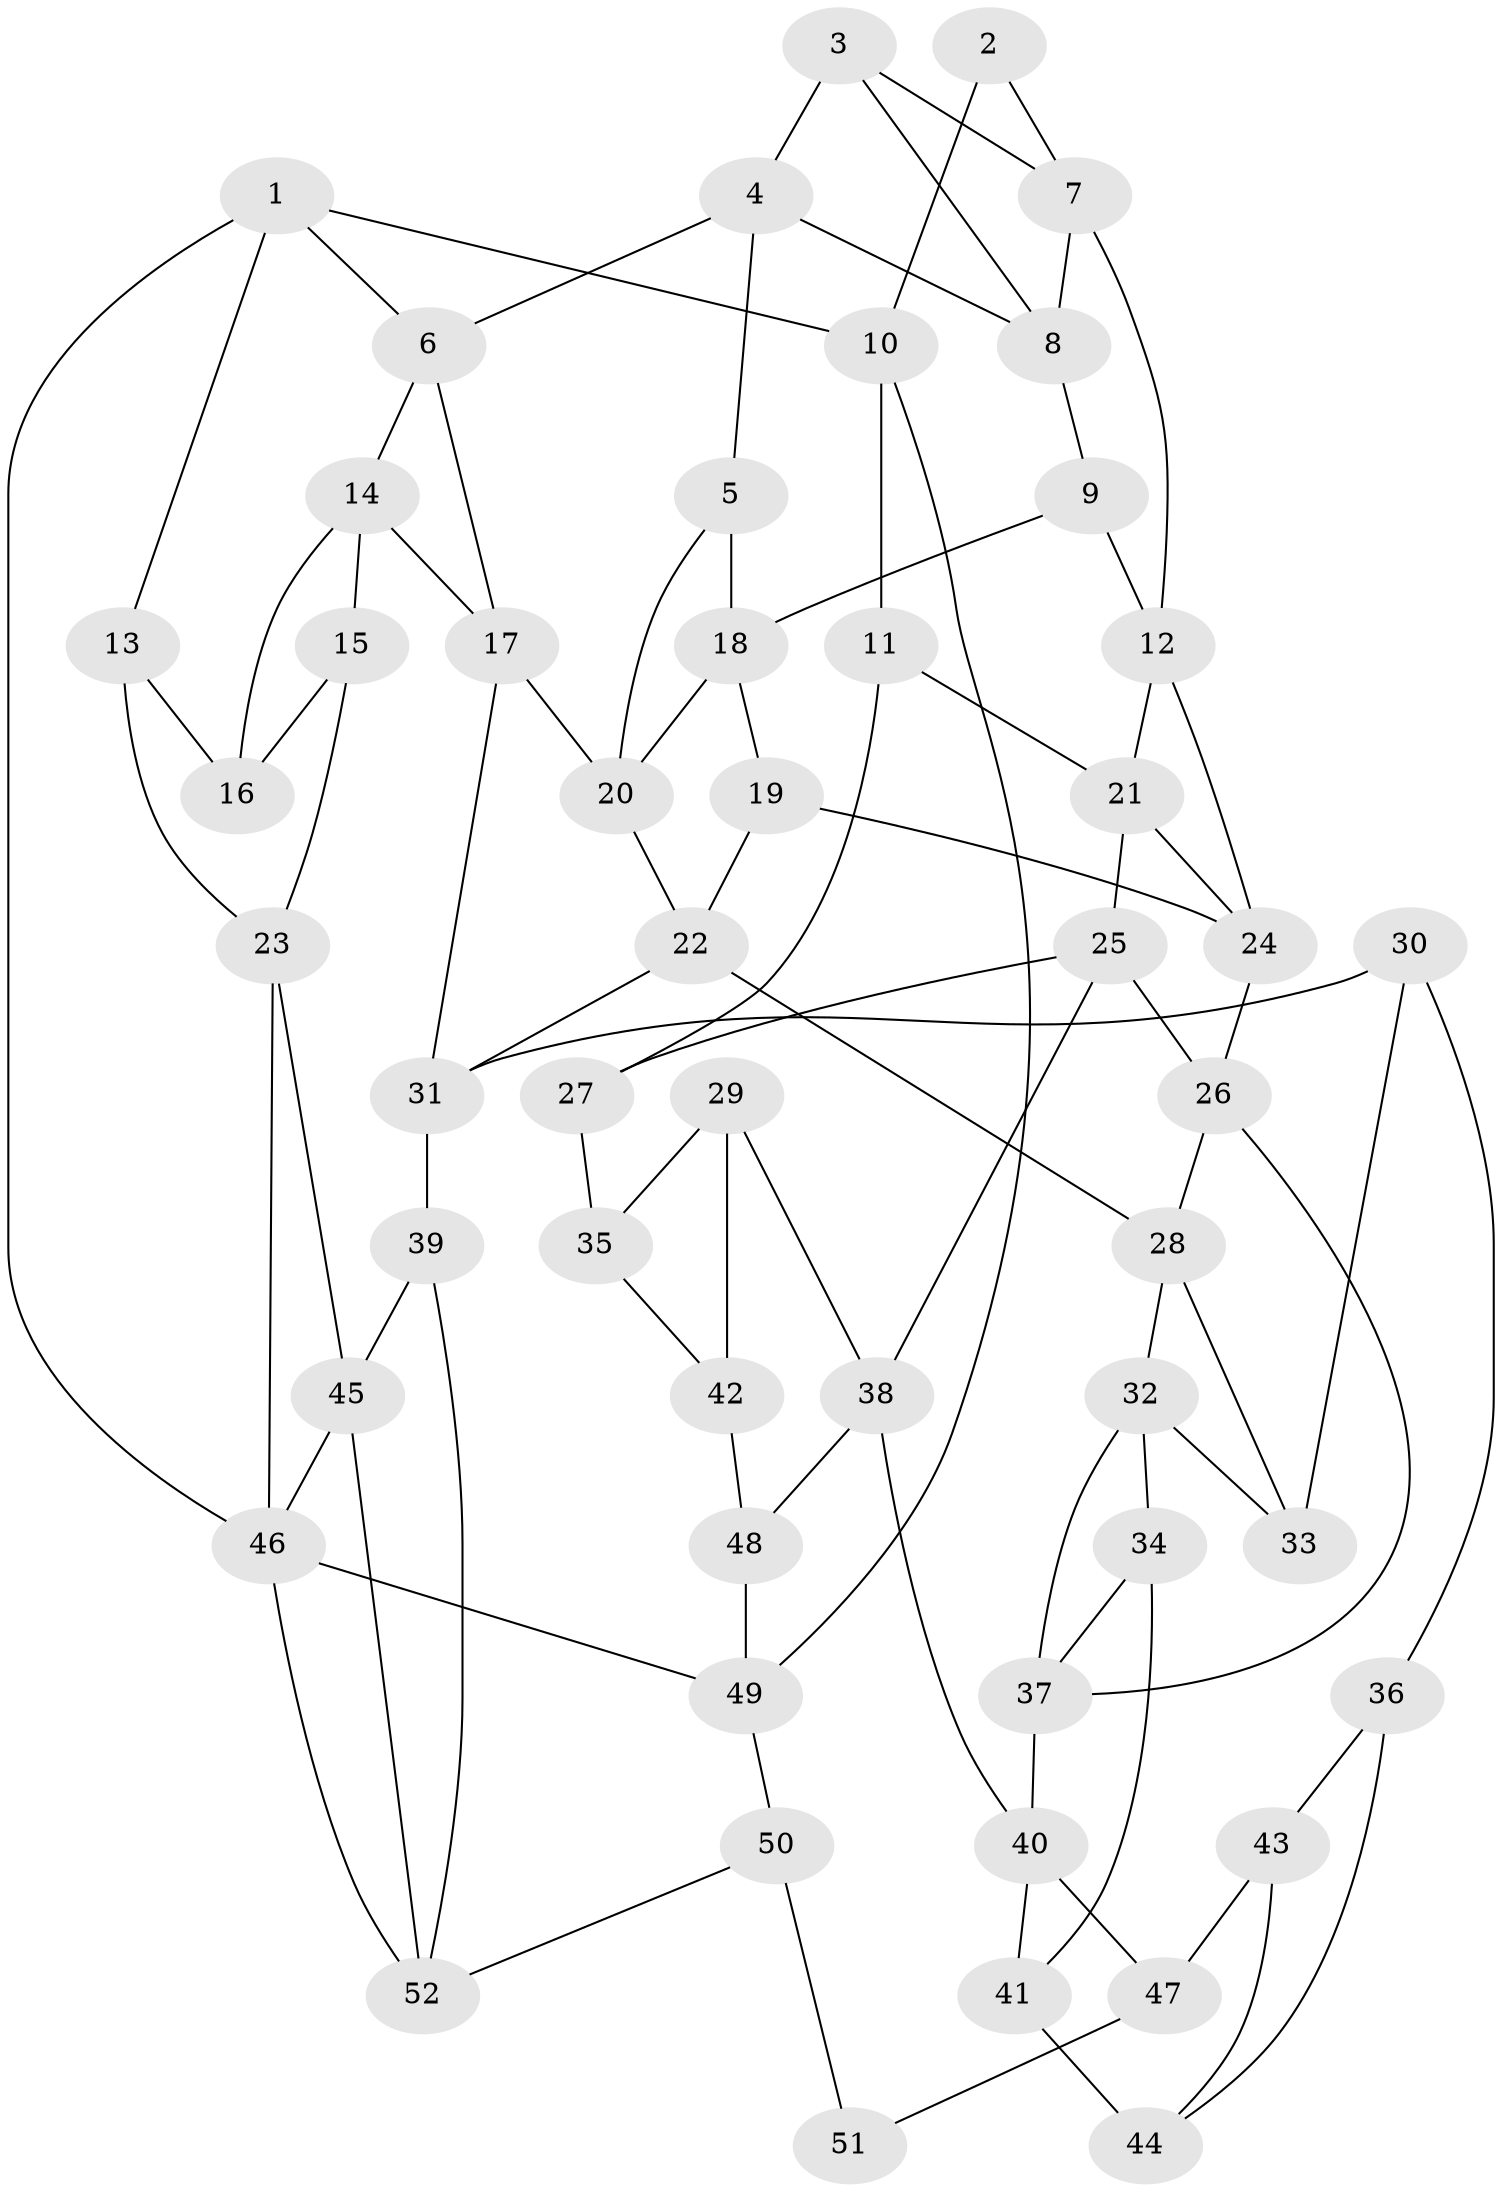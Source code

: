 // original degree distribution, {3: 0.028846153846153848, 6: 0.27884615384615385, 4: 0.27884615384615385, 5: 0.41346153846153844}
// Generated by graph-tools (version 1.1) at 2025/03/03/09/25 03:03:13]
// undirected, 52 vertices, 91 edges
graph export_dot {
graph [start="1"]
  node [color=gray90,style=filled];
  1;
  2;
  3;
  4;
  5;
  6;
  7;
  8;
  9;
  10;
  11;
  12;
  13;
  14;
  15;
  16;
  17;
  18;
  19;
  20;
  21;
  22;
  23;
  24;
  25;
  26;
  27;
  28;
  29;
  30;
  31;
  32;
  33;
  34;
  35;
  36;
  37;
  38;
  39;
  40;
  41;
  42;
  43;
  44;
  45;
  46;
  47;
  48;
  49;
  50;
  51;
  52;
  1 -- 6 [weight=1.0];
  1 -- 10 [weight=1.0];
  1 -- 13 [weight=1.0];
  1 -- 46 [weight=1.0];
  2 -- 7 [weight=1.0];
  2 -- 10 [weight=2.0];
  3 -- 4 [weight=1.0];
  3 -- 7 [weight=1.0];
  3 -- 8 [weight=1.0];
  4 -- 5 [weight=1.0];
  4 -- 6 [weight=1.0];
  4 -- 8 [weight=1.0];
  5 -- 18 [weight=1.0];
  5 -- 20 [weight=1.0];
  6 -- 14 [weight=1.0];
  6 -- 17 [weight=1.0];
  7 -- 8 [weight=1.0];
  7 -- 12 [weight=1.0];
  8 -- 9 [weight=1.0];
  9 -- 12 [weight=1.0];
  9 -- 18 [weight=1.0];
  10 -- 11 [weight=1.0];
  10 -- 49 [weight=1.0];
  11 -- 21 [weight=1.0];
  11 -- 27 [weight=1.0];
  12 -- 21 [weight=1.0];
  12 -- 24 [weight=1.0];
  13 -- 16 [weight=2.0];
  13 -- 23 [weight=1.0];
  14 -- 15 [weight=1.0];
  14 -- 16 [weight=1.0];
  14 -- 17 [weight=1.0];
  15 -- 16 [weight=1.0];
  15 -- 23 [weight=1.0];
  17 -- 20 [weight=1.0];
  17 -- 31 [weight=1.0];
  18 -- 19 [weight=1.0];
  18 -- 20 [weight=1.0];
  19 -- 22 [weight=1.0];
  19 -- 24 [weight=1.0];
  20 -- 22 [weight=1.0];
  21 -- 24 [weight=1.0];
  21 -- 25 [weight=1.0];
  22 -- 28 [weight=1.0];
  22 -- 31 [weight=1.0];
  23 -- 45 [weight=1.0];
  23 -- 46 [weight=1.0];
  24 -- 26 [weight=1.0];
  25 -- 26 [weight=1.0];
  25 -- 27 [weight=1.0];
  25 -- 38 [weight=1.0];
  26 -- 28 [weight=1.0];
  26 -- 37 [weight=1.0];
  27 -- 35 [weight=2.0];
  28 -- 32 [weight=1.0];
  28 -- 33 [weight=1.0];
  29 -- 35 [weight=1.0];
  29 -- 38 [weight=1.0];
  29 -- 42 [weight=1.0];
  30 -- 31 [weight=1.0];
  30 -- 33 [weight=1.0];
  30 -- 36 [weight=1.0];
  31 -- 39 [weight=1.0];
  32 -- 33 [weight=1.0];
  32 -- 34 [weight=1.0];
  32 -- 37 [weight=1.0];
  34 -- 37 [weight=1.0];
  34 -- 41 [weight=1.0];
  35 -- 42 [weight=1.0];
  36 -- 43 [weight=1.0];
  36 -- 44 [weight=1.0];
  37 -- 40 [weight=1.0];
  38 -- 40 [weight=1.0];
  38 -- 48 [weight=1.0];
  39 -- 45 [weight=1.0];
  39 -- 52 [weight=1.0];
  40 -- 41 [weight=1.0];
  40 -- 47 [weight=1.0];
  41 -- 44 [weight=2.0];
  42 -- 48 [weight=2.0];
  43 -- 44 [weight=1.0];
  43 -- 47 [weight=1.0];
  45 -- 46 [weight=1.0];
  45 -- 52 [weight=1.0];
  46 -- 49 [weight=1.0];
  46 -- 52 [weight=1.0];
  47 -- 51 [weight=2.0];
  48 -- 49 [weight=2.0];
  49 -- 50 [weight=1.0];
  50 -- 51 [weight=2.0];
  50 -- 52 [weight=1.0];
}
